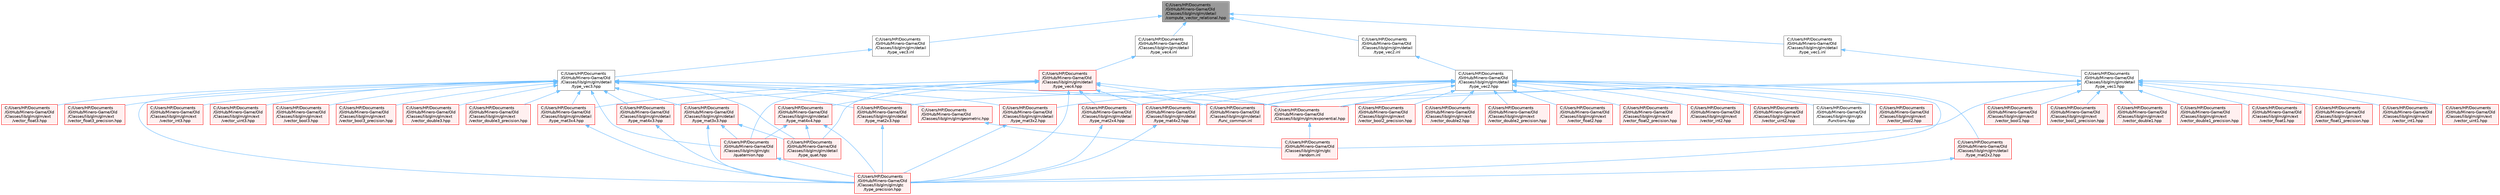 digraph "C:/Users/HP/Documents/GitHub/Minero-Game/Old/Classes/lib/glm/glm/detail/compute_vector_relational.hpp"
{
 // LATEX_PDF_SIZE
  bgcolor="transparent";
  edge [fontname=Helvetica,fontsize=10,labelfontname=Helvetica,labelfontsize=10];
  node [fontname=Helvetica,fontsize=10,shape=box,height=0.2,width=0.4];
  Node1 [id="Node000001",label="C:/Users/HP/Documents\l/GitHub/Minero-Game/Old\l/Classes/lib/glm/glm/detail\l/compute_vector_relational.hpp",height=0.2,width=0.4,color="gray40", fillcolor="grey60", style="filled", fontcolor="black",tooltip=" "];
  Node1 -> Node2 [id="edge163_Node000001_Node000002",dir="back",color="steelblue1",style="solid",tooltip=" "];
  Node2 [id="Node000002",label="C:/Users/HP/Documents\l/GitHub/Minero-Game/Old\l/Classes/lib/glm/glm/detail\l/type_vec1.inl",height=0.2,width=0.4,color="grey40", fillcolor="white", style="filled",URL="$_old_2_classes_2lib_2glm_2glm_2detail_2type__vec1_8inl.html",tooltip=" "];
  Node2 -> Node3 [id="edge164_Node000002_Node000003",dir="back",color="steelblue1",style="solid",tooltip=" "];
  Node3 [id="Node000003",label="C:/Users/HP/Documents\l/GitHub/Minero-Game/Old\l/Classes/lib/glm/glm/detail\l/type_vec1.hpp",height=0.2,width=0.4,color="grey40", fillcolor="white", style="filled",URL="$_old_2_classes_2lib_2glm_2glm_2detail_2type__vec1_8hpp.html",tooltip=" "];
  Node3 -> Node4 [id="edge165_Node000003_Node000004",dir="back",color="steelblue1",style="solid",tooltip=" "];
  Node4 [id="Node000004",label="C:/Users/HP/Documents\l/GitHub/Minero-Game/Old\l/Classes/lib/glm/glm/detail\l/func_common.inl",height=0.2,width=0.4,color="red", fillcolor="#FFF0F0", style="filled",URL="$_old_2_classes_2lib_2glm_2glm_2detail_2func__common_8inl.html",tooltip=" "];
  Node3 -> Node185 [id="edge166_Node000003_Node000185",dir="back",color="steelblue1",style="solid",tooltip=" "];
  Node185 [id="Node000185",label="C:/Users/HP/Documents\l/GitHub/Minero-Game/Old\l/Classes/lib/glm/glm/exponential.hpp",height=0.2,width=0.4,color="red", fillcolor="#FFF0F0", style="filled",URL="$_old_2_classes_2lib_2glm_2glm_2exponential_8hpp.html",tooltip=" "];
  Node185 -> Node150 [id="edge167_Node000185_Node000150",dir="back",color="steelblue1",style="solid",tooltip=" "];
  Node150 [id="Node000150",label="C:/Users/HP/Documents\l/GitHub/Minero-Game/Old\l/Classes/lib/glm/glm/gtc\l/random.inl",height=0.2,width=0.4,color="red", fillcolor="#FFF0F0", style="filled",URL="$_old_2_classes_2lib_2glm_2glm_2gtc_2random_8inl.html",tooltip=" "];
  Node3 -> Node189 [id="edge168_Node000003_Node000189",dir="back",color="steelblue1",style="solid",tooltip=" "];
  Node189 [id="Node000189",label="C:/Users/HP/Documents\l/GitHub/Minero-Game/Old\l/Classes/lib/glm/glm/ext\l/vector_bool1.hpp",height=0.2,width=0.4,color="red", fillcolor="#FFF0F0", style="filled",URL="$_old_2_classes_2lib_2glm_2glm_2ext_2vector__bool1_8hpp.html",tooltip=" "];
  Node3 -> Node191 [id="edge169_Node000003_Node000191",dir="back",color="steelblue1",style="solid",tooltip=" "];
  Node191 [id="Node000191",label="C:/Users/HP/Documents\l/GitHub/Minero-Game/Old\l/Classes/lib/glm/glm/ext\l/vector_bool1_precision.hpp",height=0.2,width=0.4,color="red", fillcolor="#FFF0F0", style="filled",URL="$_old_2_classes_2lib_2glm_2glm_2ext_2vector__bool1__precision_8hpp.html",tooltip=" "];
  Node3 -> Node192 [id="edge170_Node000003_Node000192",dir="back",color="steelblue1",style="solid",tooltip=" "];
  Node192 [id="Node000192",label="C:/Users/HP/Documents\l/GitHub/Minero-Game/Old\l/Classes/lib/glm/glm/ext\l/vector_double1.hpp",height=0.2,width=0.4,color="red", fillcolor="#FFF0F0", style="filled",URL="$_old_2_classes_2lib_2glm_2glm_2ext_2vector__double1_8hpp.html",tooltip=" "];
  Node3 -> Node193 [id="edge171_Node000003_Node000193",dir="back",color="steelblue1",style="solid",tooltip=" "];
  Node193 [id="Node000193",label="C:/Users/HP/Documents\l/GitHub/Minero-Game/Old\l/Classes/lib/glm/glm/ext\l/vector_double1_precision.hpp",height=0.2,width=0.4,color="red", fillcolor="#FFF0F0", style="filled",URL="$_old_2_classes_2lib_2glm_2glm_2ext_2vector__double1__precision_8hpp.html",tooltip=" "];
  Node3 -> Node194 [id="edge172_Node000003_Node000194",dir="back",color="steelblue1",style="solid",tooltip=" "];
  Node194 [id="Node000194",label="C:/Users/HP/Documents\l/GitHub/Minero-Game/Old\l/Classes/lib/glm/glm/ext\l/vector_float1.hpp",height=0.2,width=0.4,color="red", fillcolor="#FFF0F0", style="filled",URL="$_old_2_classes_2lib_2glm_2glm_2ext_2vector__float1_8hpp.html",tooltip=" "];
  Node3 -> Node195 [id="edge173_Node000003_Node000195",dir="back",color="steelblue1",style="solid",tooltip=" "];
  Node195 [id="Node000195",label="C:/Users/HP/Documents\l/GitHub/Minero-Game/Old\l/Classes/lib/glm/glm/ext\l/vector_float1_precision.hpp",height=0.2,width=0.4,color="red", fillcolor="#FFF0F0", style="filled",URL="$_old_2_classes_2lib_2glm_2glm_2ext_2vector__float1__precision_8hpp.html",tooltip=" "];
  Node3 -> Node196 [id="edge174_Node000003_Node000196",dir="back",color="steelblue1",style="solid",tooltip=" "];
  Node196 [id="Node000196",label="C:/Users/HP/Documents\l/GitHub/Minero-Game/Old\l/Classes/lib/glm/glm/ext\l/vector_int1.hpp",height=0.2,width=0.4,color="red", fillcolor="#FFF0F0", style="filled",URL="$_old_2_classes_2lib_2glm_2glm_2ext_2vector__int1_8hpp.html",tooltip=" "];
  Node3 -> Node198 [id="edge175_Node000003_Node000198",dir="back",color="steelblue1",style="solid",tooltip=" "];
  Node198 [id="Node000198",label="C:/Users/HP/Documents\l/GitHub/Minero-Game/Old\l/Classes/lib/glm/glm/ext\l/vector_uint1.hpp",height=0.2,width=0.4,color="red", fillcolor="#FFF0F0", style="filled",URL="$_old_2_classes_2lib_2glm_2glm_2ext_2vector__uint1_8hpp.html",tooltip=" "];
  Node3 -> Node150 [id="edge176_Node000003_Node000150",dir="back",color="steelblue1",style="solid",tooltip=" "];
  Node1 -> Node200 [id="edge177_Node000001_Node000200",dir="back",color="steelblue1",style="solid",tooltip=" "];
  Node200 [id="Node000200",label="C:/Users/HP/Documents\l/GitHub/Minero-Game/Old\l/Classes/lib/glm/glm/detail\l/type_vec2.inl",height=0.2,width=0.4,color="grey40", fillcolor="white", style="filled",URL="$_old_2_classes_2lib_2glm_2glm_2detail_2type__vec2_8inl.html",tooltip=" "];
  Node200 -> Node201 [id="edge178_Node000200_Node000201",dir="back",color="steelblue1",style="solid",tooltip=" "];
  Node201 [id="Node000201",label="C:/Users/HP/Documents\l/GitHub/Minero-Game/Old\l/Classes/lib/glm/glm/detail\l/type_vec2.hpp",height=0.2,width=0.4,color="grey40", fillcolor="white", style="filled",URL="$_old_2_classes_2lib_2glm_2glm_2detail_2type__vec2_8hpp.html",tooltip=" "];
  Node201 -> Node4 [id="edge179_Node000201_Node000004",dir="back",color="steelblue1",style="solid",tooltip=" "];
  Node201 -> Node14 [id="edge180_Node000201_Node000014",dir="back",color="steelblue1",style="solid",tooltip=" "];
  Node14 [id="Node000014",label="C:/Users/HP/Documents\l/GitHub/Minero-Game/Old\l/Classes/lib/glm/glm/detail\l/type_mat2x2.hpp",height=0.2,width=0.4,color="red", fillcolor="#FFF0F0", style="filled",URL="$_old_2_classes_2lib_2glm_2glm_2detail_2type__mat2x2_8hpp.html",tooltip=" "];
  Node14 -> Node101 [id="edge181_Node000014_Node000101",dir="back",color="steelblue1",style="solid",tooltip=" "];
  Node101 [id="Node000101",label="C:/Users/HP/Documents\l/GitHub/Minero-Game/Old\l/Classes/lib/glm/glm/gtc\l/type_precision.hpp",height=0.2,width=0.4,color="red", fillcolor="#FFF0F0", style="filled",URL="$_old_2_classes_2lib_2glm_2glm_2gtc_2type__precision_8hpp.html",tooltip=" "];
  Node201 -> Node202 [id="edge182_Node000201_Node000202",dir="back",color="steelblue1",style="solid",tooltip=" "];
  Node202 [id="Node000202",label="C:/Users/HP/Documents\l/GitHub/Minero-Game/Old\l/Classes/lib/glm/glm/detail\l/type_mat2x3.hpp",height=0.2,width=0.4,color="red", fillcolor="#FFF0F0", style="filled",URL="$_old_2_classes_2lib_2glm_2glm_2detail_2type__mat2x3_8hpp.html",tooltip=" "];
  Node202 -> Node101 [id="edge183_Node000202_Node000101",dir="back",color="steelblue1",style="solid",tooltip=" "];
  Node201 -> Node212 [id="edge184_Node000201_Node000212",dir="back",color="steelblue1",style="solid",tooltip=" "];
  Node212 [id="Node000212",label="C:/Users/HP/Documents\l/GitHub/Minero-Game/Old\l/Classes/lib/glm/glm/detail\l/type_mat2x4.hpp",height=0.2,width=0.4,color="red", fillcolor="#FFF0F0", style="filled",URL="$_old_2_classes_2lib_2glm_2glm_2detail_2type__mat2x4_8hpp.html",tooltip=" "];
  Node212 -> Node101 [id="edge185_Node000212_Node000101",dir="back",color="steelblue1",style="solid",tooltip=" "];
  Node201 -> Node222 [id="edge186_Node000201_Node000222",dir="back",color="steelblue1",style="solid",tooltip=" "];
  Node222 [id="Node000222",label="C:/Users/HP/Documents\l/GitHub/Minero-Game/Old\l/Classes/lib/glm/glm/detail\l/type_mat3x2.hpp",height=0.2,width=0.4,color="red", fillcolor="#FFF0F0", style="filled",URL="$_old_2_classes_2lib_2glm_2glm_2detail_2type__mat3x2_8hpp.html",tooltip=" "];
  Node222 -> Node101 [id="edge187_Node000222_Node000101",dir="back",color="steelblue1",style="solid",tooltip=" "];
  Node201 -> Node232 [id="edge188_Node000201_Node000232",dir="back",color="steelblue1",style="solid",tooltip=" "];
  Node232 [id="Node000232",label="C:/Users/HP/Documents\l/GitHub/Minero-Game/Old\l/Classes/lib/glm/glm/detail\l/type_mat4x2.hpp",height=0.2,width=0.4,color="red", fillcolor="#FFF0F0", style="filled",URL="$_old_2_classes_2lib_2glm_2glm_2detail_2type__mat4x2_8hpp.html",tooltip=" "];
  Node232 -> Node101 [id="edge189_Node000232_Node000101",dir="back",color="steelblue1",style="solid",tooltip=" "];
  Node201 -> Node185 [id="edge190_Node000201_Node000185",dir="back",color="steelblue1",style="solid",tooltip=" "];
  Node201 -> Node236 [id="edge191_Node000201_Node000236",dir="back",color="steelblue1",style="solid",tooltip=" "];
  Node236 [id="Node000236",label="C:/Users/HP/Documents\l/GitHub/Minero-Game/Old\l/Classes/lib/glm/glm/ext\l/vector_bool2.hpp",height=0.2,width=0.4,color="red", fillcolor="#FFF0F0", style="filled",URL="$_old_2_classes_2lib_2glm_2glm_2ext_2vector__bool2_8hpp.html",tooltip=" "];
  Node201 -> Node238 [id="edge192_Node000201_Node000238",dir="back",color="steelblue1",style="solid",tooltip=" "];
  Node238 [id="Node000238",label="C:/Users/HP/Documents\l/GitHub/Minero-Game/Old\l/Classes/lib/glm/glm/ext\l/vector_bool2_precision.hpp",height=0.2,width=0.4,color="red", fillcolor="#FFF0F0", style="filled",URL="$_old_2_classes_2lib_2glm_2glm_2ext_2vector__bool2__precision_8hpp.html",tooltip=" "];
  Node201 -> Node239 [id="edge193_Node000201_Node000239",dir="back",color="steelblue1",style="solid",tooltip=" "];
  Node239 [id="Node000239",label="C:/Users/HP/Documents\l/GitHub/Minero-Game/Old\l/Classes/lib/glm/glm/ext\l/vector_double2.hpp",height=0.2,width=0.4,color="red", fillcolor="#FFF0F0", style="filled",URL="$_old_2_classes_2lib_2glm_2glm_2ext_2vector__double2_8hpp.html",tooltip=" "];
  Node201 -> Node240 [id="edge194_Node000201_Node000240",dir="back",color="steelblue1",style="solid",tooltip=" "];
  Node240 [id="Node000240",label="C:/Users/HP/Documents\l/GitHub/Minero-Game/Old\l/Classes/lib/glm/glm/ext\l/vector_double2_precision.hpp",height=0.2,width=0.4,color="red", fillcolor="#FFF0F0", style="filled",URL="$_old_2_classes_2lib_2glm_2glm_2ext_2vector__double2__precision_8hpp.html",tooltip=" "];
  Node201 -> Node241 [id="edge195_Node000201_Node000241",dir="back",color="steelblue1",style="solid",tooltip=" "];
  Node241 [id="Node000241",label="C:/Users/HP/Documents\l/GitHub/Minero-Game/Old\l/Classes/lib/glm/glm/ext\l/vector_float2.hpp",height=0.2,width=0.4,color="red", fillcolor="#FFF0F0", style="filled",URL="$_old_2_classes_2lib_2glm_2glm_2ext_2vector__float2_8hpp.html",tooltip=" "];
  Node201 -> Node242 [id="edge196_Node000201_Node000242",dir="back",color="steelblue1",style="solid",tooltip=" "];
  Node242 [id="Node000242",label="C:/Users/HP/Documents\l/GitHub/Minero-Game/Old\l/Classes/lib/glm/glm/ext\l/vector_float2_precision.hpp",height=0.2,width=0.4,color="red", fillcolor="#FFF0F0", style="filled",URL="$_old_2_classes_2lib_2glm_2glm_2ext_2vector__float2__precision_8hpp.html",tooltip=" "];
  Node201 -> Node243 [id="edge197_Node000201_Node000243",dir="back",color="steelblue1",style="solid",tooltip=" "];
  Node243 [id="Node000243",label="C:/Users/HP/Documents\l/GitHub/Minero-Game/Old\l/Classes/lib/glm/glm/ext\l/vector_int2.hpp",height=0.2,width=0.4,color="red", fillcolor="#FFF0F0", style="filled",URL="$_old_2_classes_2lib_2glm_2glm_2ext_2vector__int2_8hpp.html",tooltip=" "];
  Node201 -> Node245 [id="edge198_Node000201_Node000245",dir="back",color="steelblue1",style="solid",tooltip=" "];
  Node245 [id="Node000245",label="C:/Users/HP/Documents\l/GitHub/Minero-Game/Old\l/Classes/lib/glm/glm/ext\l/vector_uint2.hpp",height=0.2,width=0.4,color="red", fillcolor="#FFF0F0", style="filled",URL="$_old_2_classes_2lib_2glm_2glm_2ext_2vector__uint2_8hpp.html",tooltip=" "];
  Node201 -> Node101 [id="edge199_Node000201_Node000101",dir="back",color="steelblue1",style="solid",tooltip=" "];
  Node201 -> Node188 [id="edge200_Node000201_Node000188",dir="back",color="steelblue1",style="solid",tooltip=" "];
  Node188 [id="Node000188",label="C:/Users/HP/Documents\l/GitHub/Minero-Game/Old\l/Classes/lib/glm/glm/gtx\l/functions.hpp",height=0.2,width=0.4,color="grey40", fillcolor="white", style="filled",URL="$_old_2_classes_2lib_2glm_2glm_2gtx_2functions_8hpp.html",tooltip=" "];
  Node1 -> Node247 [id="edge201_Node000001_Node000247",dir="back",color="steelblue1",style="solid",tooltip=" "];
  Node247 [id="Node000247",label="C:/Users/HP/Documents\l/GitHub/Minero-Game/Old\l/Classes/lib/glm/glm/detail\l/type_vec3.inl",height=0.2,width=0.4,color="grey40", fillcolor="white", style="filled",URL="$_old_2_classes_2lib_2glm_2glm_2detail_2type__vec3_8inl.html",tooltip=" "];
  Node247 -> Node248 [id="edge202_Node000247_Node000248",dir="back",color="steelblue1",style="solid",tooltip=" "];
  Node248 [id="Node000248",label="C:/Users/HP/Documents\l/GitHub/Minero-Game/Old\l/Classes/lib/glm/glm/detail\l/type_vec3.hpp",height=0.2,width=0.4,color="grey40", fillcolor="white", style="filled",URL="$_old_2_classes_2lib_2glm_2glm_2detail_2type__vec3_8hpp.html",tooltip=" "];
  Node248 -> Node4 [id="edge203_Node000248_Node000004",dir="back",color="steelblue1",style="solid",tooltip=" "];
  Node248 -> Node202 [id="edge204_Node000248_Node000202",dir="back",color="steelblue1",style="solid",tooltip=" "];
  Node248 -> Node222 [id="edge205_Node000248_Node000222",dir="back",color="steelblue1",style="solid",tooltip=" "];
  Node248 -> Node107 [id="edge206_Node000248_Node000107",dir="back",color="steelblue1",style="solid",tooltip=" "];
  Node107 [id="Node000107",label="C:/Users/HP/Documents\l/GitHub/Minero-Game/Old\l/Classes/lib/glm/glm/detail\l/type_mat3x3.hpp",height=0.2,width=0.4,color="red", fillcolor="#FFF0F0", style="filled",URL="$_old_2_classes_2lib_2glm_2glm_2detail_2type__mat3x3_8hpp.html",tooltip=" "];
  Node107 -> Node108 [id="edge207_Node000107_Node000108",dir="back",color="steelblue1",style="solid",tooltip=" "];
  Node108 [id="Node000108",label="C:/Users/HP/Documents\l/GitHub/Minero-Game/Old\l/Classes/lib/glm/glm/detail\l/type_quat.hpp",height=0.2,width=0.4,color="red", fillcolor="#FFF0F0", style="filled",URL="$_old_2_classes_2lib_2glm_2glm_2detail_2type__quat_8hpp.html",tooltip=" "];
  Node107 -> Node110 [id="edge208_Node000107_Node000110",dir="back",color="steelblue1",style="solid",tooltip=" "];
  Node110 [id="Node000110",label="C:/Users/HP/Documents\l/GitHub/Minero-Game/Old\l/Classes/lib/glm/glm/gtc\l/quaternion.hpp",height=0.2,width=0.4,color="red", fillcolor="#FFF0F0", style="filled",URL="$_old_2_classes_2lib_2glm_2glm_2gtc_2quaternion_8hpp.html",tooltip=" "];
  Node110 -> Node101 [id="edge209_Node000110_Node000101",dir="back",color="steelblue1",style="solid",tooltip=" "];
  Node107 -> Node101 [id="edge210_Node000107_Node000101",dir="back",color="steelblue1",style="solid",tooltip=" "];
  Node248 -> Node249 [id="edge211_Node000248_Node000249",dir="back",color="steelblue1",style="solid",tooltip=" "];
  Node249 [id="Node000249",label="C:/Users/HP/Documents\l/GitHub/Minero-Game/Old\l/Classes/lib/glm/glm/detail\l/type_mat3x4.hpp",height=0.2,width=0.4,color="red", fillcolor="#FFF0F0", style="filled",URL="$_old_2_classes_2lib_2glm_2glm_2detail_2type__mat3x4_8hpp.html",tooltip=" "];
  Node249 -> Node101 [id="edge212_Node000249_Node000101",dir="back",color="steelblue1",style="solid",tooltip=" "];
  Node248 -> Node259 [id="edge213_Node000248_Node000259",dir="back",color="steelblue1",style="solid",tooltip=" "];
  Node259 [id="Node000259",label="C:/Users/HP/Documents\l/GitHub/Minero-Game/Old\l/Classes/lib/glm/glm/detail\l/type_mat4x3.hpp",height=0.2,width=0.4,color="red", fillcolor="#FFF0F0", style="filled",URL="$_old_2_classes_2lib_2glm_2glm_2detail_2type__mat4x3_8hpp.html",tooltip=" "];
  Node259 -> Node101 [id="edge214_Node000259_Node000101",dir="back",color="steelblue1",style="solid",tooltip=" "];
  Node248 -> Node108 [id="edge215_Node000248_Node000108",dir="back",color="steelblue1",style="solid",tooltip=" "];
  Node248 -> Node185 [id="edge216_Node000248_Node000185",dir="back",color="steelblue1",style="solid",tooltip=" "];
  Node248 -> Node269 [id="edge217_Node000248_Node000269",dir="back",color="steelblue1",style="solid",tooltip=" "];
  Node269 [id="Node000269",label="C:/Users/HP/Documents\l/GitHub/Minero-Game/Old\l/Classes/lib/glm/glm/ext\l/vector_bool3.hpp",height=0.2,width=0.4,color="red", fillcolor="#FFF0F0", style="filled",URL="$_old_2_classes_2lib_2glm_2glm_2ext_2vector__bool3_8hpp.html",tooltip=" "];
  Node248 -> Node272 [id="edge218_Node000248_Node000272",dir="back",color="steelblue1",style="solid",tooltip=" "];
  Node272 [id="Node000272",label="C:/Users/HP/Documents\l/GitHub/Minero-Game/Old\l/Classes/lib/glm/glm/ext\l/vector_bool3_precision.hpp",height=0.2,width=0.4,color="red", fillcolor="#FFF0F0", style="filled",URL="$_old_2_classes_2lib_2glm_2glm_2ext_2vector__bool3__precision_8hpp.html",tooltip=" "];
  Node248 -> Node273 [id="edge219_Node000248_Node000273",dir="back",color="steelblue1",style="solid",tooltip=" "];
  Node273 [id="Node000273",label="C:/Users/HP/Documents\l/GitHub/Minero-Game/Old\l/Classes/lib/glm/glm/ext\l/vector_double3.hpp",height=0.2,width=0.4,color="red", fillcolor="#FFF0F0", style="filled",URL="$_old_2_classes_2lib_2glm_2glm_2ext_2vector__double3_8hpp.html",tooltip=" "];
  Node248 -> Node274 [id="edge220_Node000248_Node000274",dir="back",color="steelblue1",style="solid",tooltip=" "];
  Node274 [id="Node000274",label="C:/Users/HP/Documents\l/GitHub/Minero-Game/Old\l/Classes/lib/glm/glm/ext\l/vector_double3_precision.hpp",height=0.2,width=0.4,color="red", fillcolor="#FFF0F0", style="filled",URL="$_old_2_classes_2lib_2glm_2glm_2ext_2vector__double3__precision_8hpp.html",tooltip=" "];
  Node248 -> Node275 [id="edge221_Node000248_Node000275",dir="back",color="steelblue1",style="solid",tooltip=" "];
  Node275 [id="Node000275",label="C:/Users/HP/Documents\l/GitHub/Minero-Game/Old\l/Classes/lib/glm/glm/ext\l/vector_float3.hpp",height=0.2,width=0.4,color="red", fillcolor="#FFF0F0", style="filled",URL="$_old_2_classes_2lib_2glm_2glm_2ext_2vector__float3_8hpp.html",tooltip=" "];
  Node248 -> Node276 [id="edge222_Node000248_Node000276",dir="back",color="steelblue1",style="solid",tooltip=" "];
  Node276 [id="Node000276",label="C:/Users/HP/Documents\l/GitHub/Minero-Game/Old\l/Classes/lib/glm/glm/ext\l/vector_float3_precision.hpp",height=0.2,width=0.4,color="red", fillcolor="#FFF0F0", style="filled",URL="$_old_2_classes_2lib_2glm_2glm_2ext_2vector__float3__precision_8hpp.html",tooltip=" "];
  Node248 -> Node277 [id="edge223_Node000248_Node000277",dir="back",color="steelblue1",style="solid",tooltip=" "];
  Node277 [id="Node000277",label="C:/Users/HP/Documents\l/GitHub/Minero-Game/Old\l/Classes/lib/glm/glm/ext\l/vector_int3.hpp",height=0.2,width=0.4,color="red", fillcolor="#FFF0F0", style="filled",URL="$_old_2_classes_2lib_2glm_2glm_2ext_2vector__int3_8hpp.html",tooltip=" "];
  Node248 -> Node279 [id="edge224_Node000248_Node000279",dir="back",color="steelblue1",style="solid",tooltip=" "];
  Node279 [id="Node000279",label="C:/Users/HP/Documents\l/GitHub/Minero-Game/Old\l/Classes/lib/glm/glm/ext\l/vector_uint3.hpp",height=0.2,width=0.4,color="red", fillcolor="#FFF0F0", style="filled",URL="$_old_2_classes_2lib_2glm_2glm_2ext_2vector__uint3_8hpp.html",tooltip=" "];
  Node248 -> Node10 [id="edge225_Node000248_Node000010",dir="back",color="steelblue1",style="solid",tooltip=" "];
  Node10 [id="Node000010",label="C:/Users/HP/Documents\l/GitHub/Minero-Game/Old\l/Classes/lib/glm/glm/geometric.hpp",height=0.2,width=0.4,color="red", fillcolor="#FFF0F0", style="filled",URL="$_old_2_classes_2lib_2glm_2glm_2geometric_8hpp.html",tooltip=" "];
  Node10 -> Node150 [id="edge226_Node000010_Node000150",dir="back",color="steelblue1",style="solid",tooltip=" "];
  Node248 -> Node110 [id="edge227_Node000248_Node000110",dir="back",color="steelblue1",style="solid",tooltip=" "];
  Node248 -> Node101 [id="edge228_Node000248_Node000101",dir="back",color="steelblue1",style="solid",tooltip=" "];
  Node1 -> Node281 [id="edge229_Node000001_Node000281",dir="back",color="steelblue1",style="solid",tooltip=" "];
  Node281 [id="Node000281",label="C:/Users/HP/Documents\l/GitHub/Minero-Game/Old\l/Classes/lib/glm/glm/detail\l/type_vec4.inl",height=0.2,width=0.4,color="grey40", fillcolor="white", style="filled",URL="$_old_2_classes_2lib_2glm_2glm_2detail_2type__vec4_8inl.html",tooltip=" "];
  Node281 -> Node282 [id="edge230_Node000281_Node000282",dir="back",color="steelblue1",style="solid",tooltip=" "];
  Node282 [id="Node000282",label="C:/Users/HP/Documents\l/GitHub/Minero-Game/Old\l/Classes/lib/glm/glm/detail\l/type_vec4.hpp",height=0.2,width=0.4,color="red", fillcolor="#FFF0F0", style="filled",URL="$_old_2_classes_2lib_2glm_2glm_2detail_2type__vec4_8hpp.html",tooltip=" "];
  Node282 -> Node4 [id="edge231_Node000282_Node000004",dir="back",color="steelblue1",style="solid",tooltip=" "];
  Node282 -> Node212 [id="edge232_Node000282_Node000212",dir="back",color="steelblue1",style="solid",tooltip=" "];
  Node282 -> Node249 [id="edge233_Node000282_Node000249",dir="back",color="steelblue1",style="solid",tooltip=" "];
  Node282 -> Node232 [id="edge234_Node000282_Node000232",dir="back",color="steelblue1",style="solid",tooltip=" "];
  Node282 -> Node259 [id="edge235_Node000282_Node000259",dir="back",color="steelblue1",style="solid",tooltip=" "];
  Node282 -> Node127 [id="edge236_Node000282_Node000127",dir="back",color="steelblue1",style="solid",tooltip=" "];
  Node127 [id="Node000127",label="C:/Users/HP/Documents\l/GitHub/Minero-Game/Old\l/Classes/lib/glm/glm/detail\l/type_mat4x4.hpp",height=0.2,width=0.4,color="red", fillcolor="#FFF0F0", style="filled",URL="$_old_2_classes_2lib_2glm_2glm_2detail_2type__mat4x4_8hpp.html",tooltip=" "];
  Node127 -> Node108 [id="edge237_Node000127_Node000108",dir="back",color="steelblue1",style="solid",tooltip=" "];
  Node127 -> Node110 [id="edge238_Node000127_Node000110",dir="back",color="steelblue1",style="solid",tooltip=" "];
  Node127 -> Node101 [id="edge239_Node000127_Node000101",dir="back",color="steelblue1",style="solid",tooltip=" "];
  Node282 -> Node108 [id="edge240_Node000282_Node000108",dir="back",color="steelblue1",style="solid",tooltip=" "];
  Node282 -> Node185 [id="edge241_Node000282_Node000185",dir="back",color="steelblue1",style="solid",tooltip=" "];
  Node282 -> Node110 [id="edge242_Node000282_Node000110",dir="back",color="steelblue1",style="solid",tooltip=" "];
  Node282 -> Node101 [id="edge243_Node000282_Node000101",dir="back",color="steelblue1",style="solid",tooltip=" "];
}
